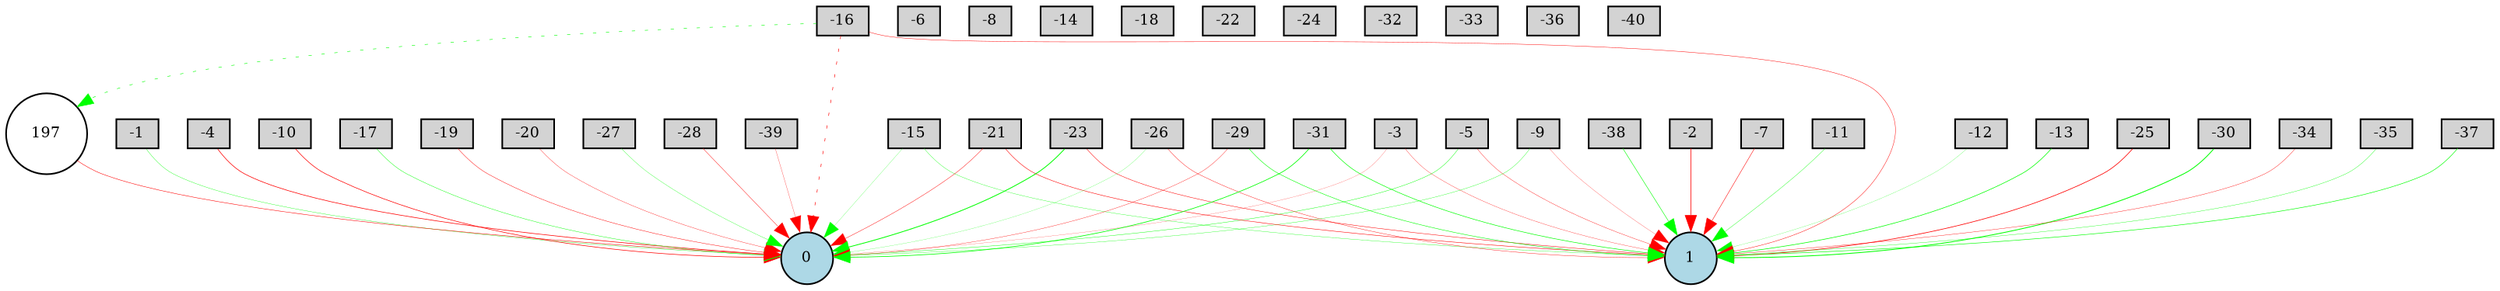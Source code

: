 digraph {
	node [fontsize=9 height=0.2 shape=circle width=0.2]
	-1 [fillcolor=lightgray shape=box style=filled]
	-2 [fillcolor=lightgray shape=box style=filled]
	-3 [fillcolor=lightgray shape=box style=filled]
	-4 [fillcolor=lightgray shape=box style=filled]
	-5 [fillcolor=lightgray shape=box style=filled]
	-6 [fillcolor=lightgray shape=box style=filled]
	-7 [fillcolor=lightgray shape=box style=filled]
	-8 [fillcolor=lightgray shape=box style=filled]
	-9 [fillcolor=lightgray shape=box style=filled]
	-10 [fillcolor=lightgray shape=box style=filled]
	-11 [fillcolor=lightgray shape=box style=filled]
	-12 [fillcolor=lightgray shape=box style=filled]
	-13 [fillcolor=lightgray shape=box style=filled]
	-14 [fillcolor=lightgray shape=box style=filled]
	-15 [fillcolor=lightgray shape=box style=filled]
	-16 [fillcolor=lightgray shape=box style=filled]
	-17 [fillcolor=lightgray shape=box style=filled]
	-18 [fillcolor=lightgray shape=box style=filled]
	-19 [fillcolor=lightgray shape=box style=filled]
	-20 [fillcolor=lightgray shape=box style=filled]
	-21 [fillcolor=lightgray shape=box style=filled]
	-22 [fillcolor=lightgray shape=box style=filled]
	-23 [fillcolor=lightgray shape=box style=filled]
	-24 [fillcolor=lightgray shape=box style=filled]
	-25 [fillcolor=lightgray shape=box style=filled]
	-26 [fillcolor=lightgray shape=box style=filled]
	-27 [fillcolor=lightgray shape=box style=filled]
	-28 [fillcolor=lightgray shape=box style=filled]
	-29 [fillcolor=lightgray shape=box style=filled]
	-30 [fillcolor=lightgray shape=box style=filled]
	-31 [fillcolor=lightgray shape=box style=filled]
	-32 [fillcolor=lightgray shape=box style=filled]
	-33 [fillcolor=lightgray shape=box style=filled]
	-34 [fillcolor=lightgray shape=box style=filled]
	-35 [fillcolor=lightgray shape=box style=filled]
	-36 [fillcolor=lightgray shape=box style=filled]
	-37 [fillcolor=lightgray shape=box style=filled]
	-38 [fillcolor=lightgray shape=box style=filled]
	-39 [fillcolor=lightgray shape=box style=filled]
	-40 [fillcolor=lightgray shape=box style=filled]
	0 [fillcolor=lightblue style=filled]
	1 [fillcolor=lightblue style=filled]
	197 [fillcolor=white style=filled]
	-29 -> 0 [color=red penwidth=0.18318536709721772 style=solid]
	-5 -> 1 [color=red penwidth=0.18755731662061936 style=solid]
	-5 -> 0 [color=green penwidth=0.2198948851609789 style=solid]
	-23 -> 1 [color=red penwidth=0.2564344597155124 style=solid]
	-11 -> 1 [color=green penwidth=0.1928911929115283 style=solid]
	-29 -> 1 [color=green penwidth=0.28614887654527943 style=solid]
	-23 -> 0 [color=green penwidth=0.5 style=solid]
	-15 -> 0 [color=green penwidth=0.1083475865969998 style=solid]
	-26 -> 0 [color=green penwidth=0.10791282250573692 style=solid]
	-37 -> 1 [color=green penwidth=0.32012765760570666 style=solid]
	-10 -> 0 [color=red penwidth=0.35452373045076935 style=solid]
	-9 -> 0 [color=green penwidth=0.17341772555428006 style=solid]
	-3 -> 1 [color=red penwidth=0.15896739453215225 style=solid]
	-20 -> 0 [color=red penwidth=0.18018948362455933 style=solid]
	-39 -> 0 [color=red penwidth=0.14375795946744402 style=solid]
	-9 -> 1 [color=red penwidth=0.12589273524317157 style=solid]
	-27 -> 0 [color=green penwidth=0.16230495174599158 style=solid]
	-34 -> 1 [color=red penwidth=0.19950227987382357 style=solid]
	-38 -> 1 [color=green penwidth=0.2970867052181241 style=solid]
	-19 -> 0 [color=red penwidth=0.23364879744919703 style=solid]
	-4 -> 0 [color=red penwidth=0.3665052058208257 style=solid]
	-7 -> 1 [color=red penwidth=0.2664325565281558 style=solid]
	-21 -> 0 [color=red penwidth=0.22560513638250287 style=solid]
	-31 -> 1 [color=green penwidth=0.3320055457585356 style=solid]
	-28 -> 0 [color=red penwidth=0.22004216311547922 style=solid]
	-1 -> 0 [color=green penwidth=0.1854631687797097 style=solid]
	-15 -> 1 [color=green penwidth=0.172530306439015 style=solid]
	-26 -> 1 [color=red penwidth=0.2075418386245645 style=solid]
	-21 -> 1 [color=red penwidth=0.2779637930985881 style=solid]
	-30 -> 1 [color=green penwidth=0.5 style=solid]
	-2 -> 1 [color=red penwidth=0.38910596171777434 style=solid]
	-16 -> 0 [color=red penwidth=0.3344523007378917 style=dotted]
	-35 -> 1 [color=green penwidth=0.18781590088657546 style=solid]
	-17 -> 0 [color=green penwidth=0.22607927320811902 style=solid]
	-31 -> 0 [color=green penwidth=0.3991975988522978 style=solid]
	-13 -> 1 [color=green penwidth=0.36483293889893686 style=solid]
	-3 -> 0 [color=red penwidth=0.10280705466293535 style=solid]
	-12 -> 1 [color=green penwidth=0.11062431028031472 style=solid]
	-25 -> 1 [color=red penwidth=0.39080441306606695 style=solid]
	-16 -> 1 [color=red penwidth=0.23658901184251488 style=solid]
	-16 -> 197 [color=green penwidth=0.30000000000000004 style=dotted]
	197 -> 0 [color=red penwidth=0.26974689402380825 style=solid]
}
